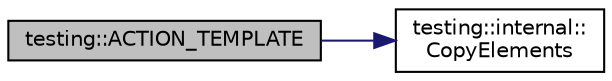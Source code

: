 digraph "testing::ACTION_TEMPLATE"
{
  edge [fontname="Helvetica",fontsize="10",labelfontname="Helvetica",labelfontsize="10"];
  node [fontname="Helvetica",fontsize="10",shape=record];
  rankdir="LR";
  Node14 [label="testing::ACTION_TEMPLATE",height=0.2,width=0.4,color="black", fillcolor="grey75", style="filled", fontcolor="black"];
  Node14 -> Node15 [color="midnightblue",fontsize="10",style="solid",fontname="Helvetica"];
  Node15 [label="testing::internal::\lCopyElements",height=0.2,width=0.4,color="black", fillcolor="white", style="filled",URL="$d0/da7/namespacetesting_1_1internal.html#a9372c12747bcf964aacb1284f8048cae"];
}
